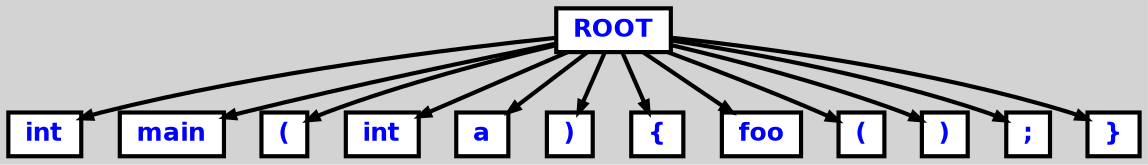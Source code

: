 digraph {

	ordering=out;
	ranksep=.4;
	bgcolor="lightgrey"; node [shape=box, fixedsize=false, fontsize=12, fontname="Helvetica-bold", fontcolor="blue"
		width=.25, height=.25, color="black", fillcolor="white", style="filled, solid, bold"];
	edge [arrowsize=.5, color="black", style="bold"]

  n0 [label="ROOT"];
  n1 [label="int"];
  n2 [label="main"];
  n3 [label="("];
  n4 [label="int"];
  n5 [label="a"];
  n6 [label=")"];
  n7 [label="{"];
  n8 [label="foo"];
  n9 [label="("];
  n10 [label=")"];
  n11 [label=";"];
  n12 [label="}"];

  n0 -> n1 // "ROOT" -> "int"
  n0 -> n2 // "ROOT" -> "main"
  n0 -> n3 // "ROOT" -> "("
  n0 -> n4 // "ROOT" -> "int"
  n0 -> n5 // "ROOT" -> "a"
  n0 -> n6 // "ROOT" -> ")"
  n0 -> n7 // "ROOT" -> "{"
  n0 -> n8 // "ROOT" -> "foo"
  n0 -> n9 // "ROOT" -> "("
  n0 -> n10 // "ROOT" -> ")"
  n0 -> n11 // "ROOT" -> ";"
  n0 -> n12 // "ROOT" -> "}"

}

